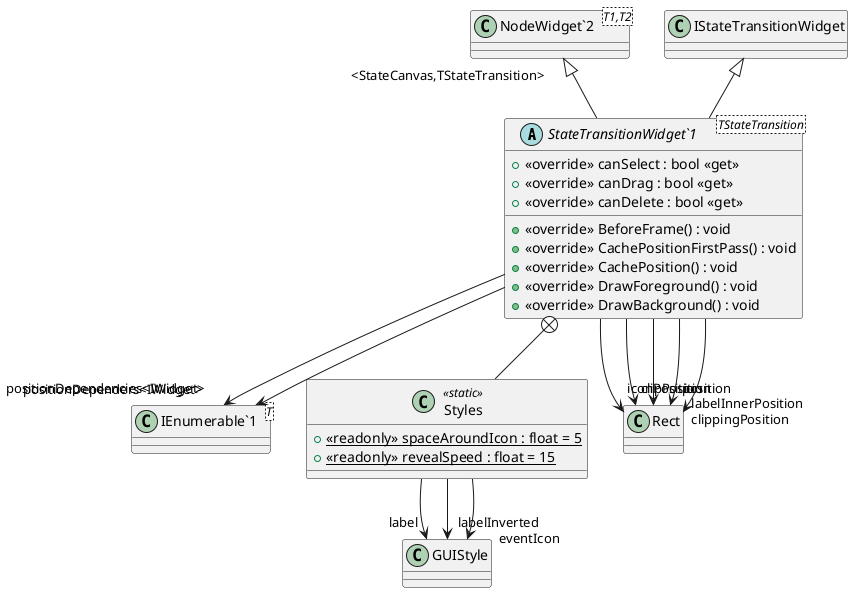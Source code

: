 @startuml
abstract class "StateTransitionWidget`1"<TStateTransition> {
    + <<override>> BeforeFrame() : void
    + <<override>> CachePositionFirstPass() : void
    + <<override>> CachePosition() : void
    + <<override>> DrawForeground() : void
    + <<override>> DrawBackground() : void
    + <<override>> canSelect : bool <<get>>
    + <<override>> canDrag : bool <<get>>
    + <<override>> canDelete : bool <<get>>
}
class "NodeWidget`2"<T1,T2> {
}
class "IEnumerable`1"<T> {
}
class Styles <<static>> {
    + {static} <<readonly>> spaceAroundIcon : float = 5
    + {static} <<readonly>> revealSpeed : float = 15
}
"NodeWidget`2" "<StateCanvas,TStateTransition>" <|-- "StateTransitionWidget`1"
IStateTransitionWidget <|-- "StateTransitionWidget`1"
"StateTransitionWidget`1" --> "positionDependencies<IWidget>" "IEnumerable`1"
"StateTransitionWidget`1" --> "positionDependers<IWidget>" "IEnumerable`1"
"StateTransitionWidget`1" --> "iconPosition" Rect
"StateTransitionWidget`1" --> "clipPosition" Rect
"StateTransitionWidget`1" --> "labelInnerPosition" Rect
"StateTransitionWidget`1" --> "position" Rect
"StateTransitionWidget`1" --> "clippingPosition" Rect
"StateTransitionWidget`1" +-- Styles
Styles --> "label" GUIStyle
Styles --> "labelInverted" GUIStyle
Styles --> "eventIcon" GUIStyle
@enduml
